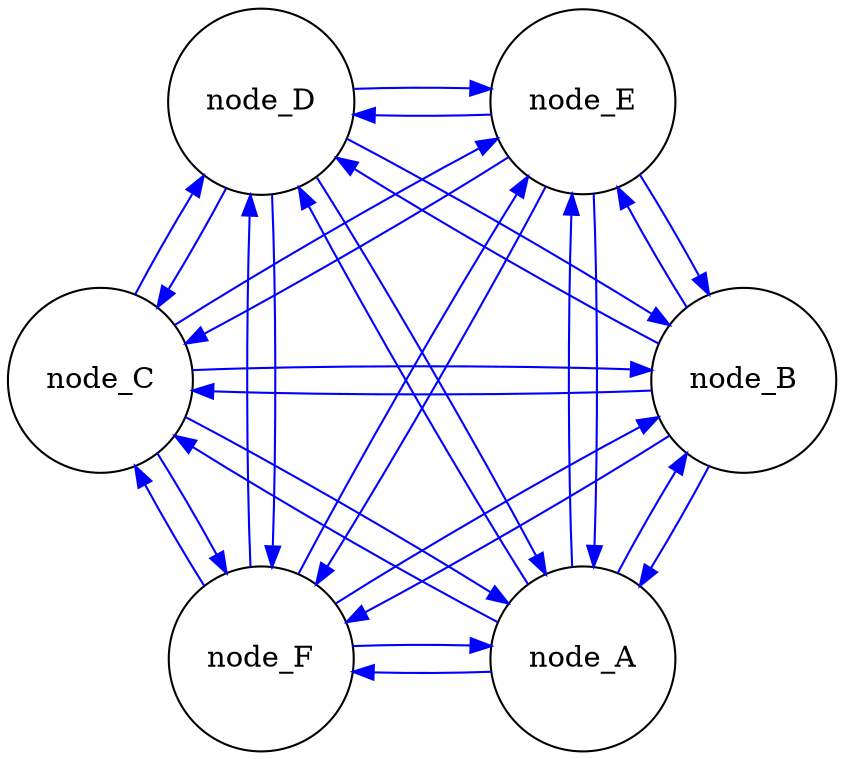 digraph ethereum {

  layout="circo";
  node [shape = circle];

  node_A -> node_B [color="blue"];
  node_A -> node_C [color="blue"];
  node_A -> node_D [color="blue"];
  node_A -> node_E [color="blue"];
  node_A -> node_F [color="blue"];

  node_B -> node_A [color="blue"];
  node_B -> node_C [color="blue"];
  node_B -> node_D [color="blue"];
  node_B -> node_E [color="blue"];
  node_B -> node_F [color="blue"];

  node_C -> node_A [color="blue"];
  node_C -> node_B [color="blue"];
  node_C -> node_D [color="blue"];
  node_C -> node_E [color="blue"];
  node_C -> node_F [color="blue"];

  node_D -> node_A [color="blue"];
  node_D -> node_B [color="blue"];
  node_D -> node_C [color="blue"];
  node_D -> node_E [color="blue"];
  node_D -> node_F [color="blue"];

  node_E -> node_A [color="blue"];
  node_E -> node_B [color="blue"];
  node_E -> node_C [color="blue"];
  node_E -> node_D [color="blue"];
  node_E -> node_F [color="blue"];

  node_F -> node_A [color="blue"];
  node_F -> node_B [color="blue"];
  node_F -> node_C [color="blue"];
  node_F -> node_D [color="blue"];
  node_F -> node_E [color="blue"];

}
